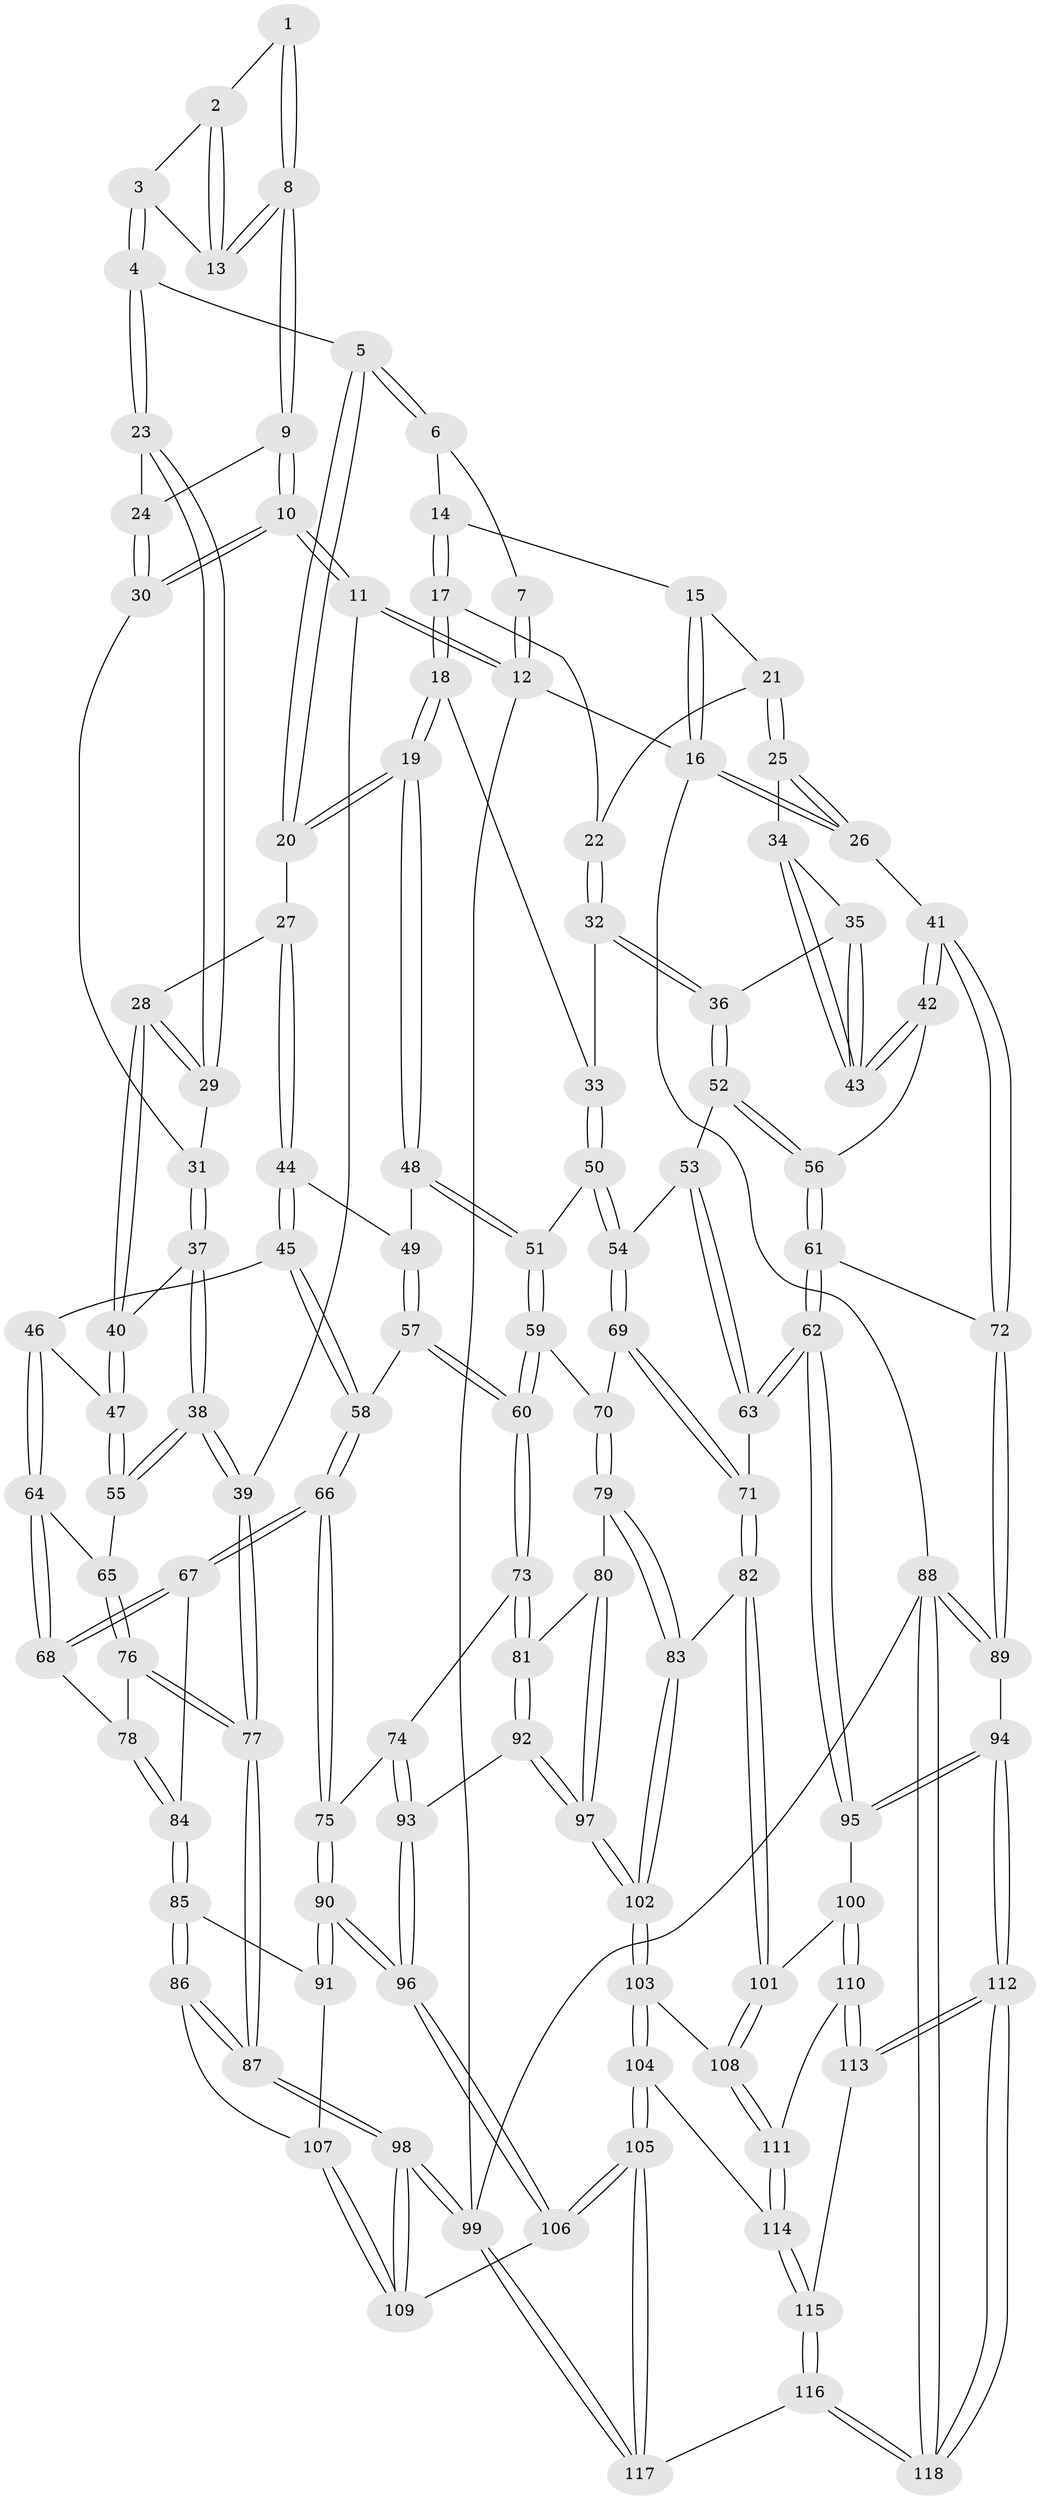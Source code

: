 // Generated by graph-tools (version 1.1) at 2025/03/03/09/25 03:03:26]
// undirected, 118 vertices, 292 edges
graph export_dot {
graph [start="1"]
  node [color=gray90,style=filled];
  1 [pos="+0.04282275798602873+0"];
  2 [pos="+0.09142145747037883+0"];
  3 [pos="+0.13877531532816043+0.06056276935288538"];
  4 [pos="+0.18915652450692788+0.11312572664140912"];
  5 [pos="+0.338693536550609+0.04750270844257164"];
  6 [pos="+0.476896702614975+0"];
  7 [pos="+0+0"];
  8 [pos="+0.02941007788387587+0.12534833043457222"];
  9 [pos="+0.004880138876587251+0.15630091473241953"];
  10 [pos="+0+0.20494831683700052"];
  11 [pos="+0+0.22130474741863254"];
  12 [pos="+0+0"];
  13 [pos="+0.033725306071615634+0.12235351279204144"];
  14 [pos="+0.546187273054464+0"];
  15 [pos="+0.5469460796833585+0"];
  16 [pos="+1+0"];
  17 [pos="+0.5936163496846992+0.13642628277959482"];
  18 [pos="+0.5168687427696317+0.2548419009534654"];
  19 [pos="+0.5023123957347987+0.27313766502909653"];
  20 [pos="+0.3658149019108446+0.19368279680493924"];
  21 [pos="+0.825563462872484+0.12585440022283237"];
  22 [pos="+0.7445309288663753+0.21548727861075437"];
  23 [pos="+0.18142107101474705+0.14555459281990643"];
  24 [pos="+0.10673954853283972+0.17876692188906818"];
  25 [pos="+1+0.0200744780535724"];
  26 [pos="+1+0"];
  27 [pos="+0.26146674846672385+0.2702938134746712"];
  28 [pos="+0.2479912687031274+0.26312681301993635"];
  29 [pos="+0.21206911728324213+0.22373101371876786"];
  30 [pos="+0.08299815377932782+0.261910994863998"];
  31 [pos="+0.09840060846536874+0.2847143890986194"];
  32 [pos="+0.7722265059701748+0.28906445803561565"];
  33 [pos="+0.7081890111197762+0.31446805762116015"];
  34 [pos="+0.9662201972617497+0.2033646978568302"];
  35 [pos="+0.8181683772919156+0.3053037226172399"];
  36 [pos="+0.7904887144639902+0.30709131081479607"];
  37 [pos="+0.10095403160610389+0.34596413140974885"];
  38 [pos="+0+0.41233035697026527"];
  39 [pos="+0+0.39780628583440086"];
  40 [pos="+0.1181726759938463+0.35380406932233827"];
  41 [pos="+1+0.44227579383654425"];
  42 [pos="+0.9784857061892558+0.4153599173836138"];
  43 [pos="+0.9400182926310586+0.3739728462018616"];
  44 [pos="+0.27889108391869405+0.31819452784773583"];
  45 [pos="+0.21580911186453164+0.4290417063913811"];
  46 [pos="+0.18399513054034125+0.4299048568627508"];
  47 [pos="+0.18334208809434413+0.4296940043112205"];
  48 [pos="+0.49630123523188796+0.3352298934369813"];
  49 [pos="+0.37702342868970945+0.36233633005331195"];
  50 [pos="+0.571702630684111+0.40278776153384227"];
  51 [pos="+0.5244441789330052+0.38563137182247137"];
  52 [pos="+0.7809778119029076+0.3833481087270966"];
  53 [pos="+0.7425680965358065+0.432349282649062"];
  54 [pos="+0.6170095172287805+0.4419569329481705"];
  55 [pos="+0.06829802139623926+0.49317338555116896"];
  56 [pos="+0.8812004421593129+0.47373093121820814"];
  57 [pos="+0.3333211930736948+0.46193330242407027"];
  58 [pos="+0.2591632373733615+0.4688951962783562"];
  59 [pos="+0.48437072826045274+0.4734666268592882"];
  60 [pos="+0.4185547068631635+0.5480593844473047"];
  61 [pos="+0.8583796568108853+0.5460722517259049"];
  62 [pos="+0.8242178764830186+0.6336658494783401"];
  63 [pos="+0.7756532678771533+0.607256924046854"];
  64 [pos="+0.16588064283470155+0.5263343215053731"];
  65 [pos="+0.06925054215423893+0.49602660423503864"];
  66 [pos="+0.25270314110774017+0.5910947139470987"];
  67 [pos="+0.22550877801640137+0.5824349292381533"];
  68 [pos="+0.16763128048454967+0.5411000219869565"];
  69 [pos="+0.6320454434860506+0.5170839298845396"];
  70 [pos="+0.5628707999863135+0.5593496029061159"];
  71 [pos="+0.7024442123925275+0.601976734272833"];
  72 [pos="+1+0.4557279169472633"];
  73 [pos="+0.41671915717320884+0.5599839154953921"];
  74 [pos="+0.31536279742454265+0.6021777619898642"];
  75 [pos="+0.255297410889152+0.5952265808744123"];
  76 [pos="+0.08310983188496829+0.5708897150047395"];
  77 [pos="+0+0.6478205790866542"];
  78 [pos="+0.08892069142354213+0.5770401762198679"];
  79 [pos="+0.5383572441923432+0.6550220202733467"];
  80 [pos="+0.46116038942814963+0.6133255856834064"];
  81 [pos="+0.4347470830385314+0.5878523847225017"];
  82 [pos="+0.5760686355698968+0.6816208571468075"];
  83 [pos="+0.5479765442081389+0.6668632690979965"];
  84 [pos="+0.10089063913032167+0.6118483458178293"];
  85 [pos="+0.10088457622291233+0.6174203474192618"];
  86 [pos="+0+0.6742989261432697"];
  87 [pos="+0+0.6608619966591616"];
  88 [pos="+1+1"];
  89 [pos="+1+0.7192494541436224"];
  90 [pos="+0.20314799266681022+0.7114209437376563"];
  91 [pos="+0.11470879344348914+0.6915656918938353"];
  92 [pos="+0.3623586136126255+0.7130999791355322"];
  93 [pos="+0.341055820989575+0.6934495757592234"];
  94 [pos="+0.883357057861657+0.6812449866370807"];
  95 [pos="+0.8465124136677741+0.6660814066763698"];
  96 [pos="+0.2084807968421283+0.7201591542814214"];
  97 [pos="+0.39012257225940045+0.7726566617294821"];
  98 [pos="+0+1"];
  99 [pos="+0+1"];
  100 [pos="+0.799149843494544+0.7172162395588981"];
  101 [pos="+0.5931775767307331+0.7408594916281818"];
  102 [pos="+0.3947309913411358+0.7957957876267145"];
  103 [pos="+0.3928199056689474+0.8066326889747246"];
  104 [pos="+0.37279542762391427+0.8499491679511603"];
  105 [pos="+0.3220667403668619+0.9266783837216144"];
  106 [pos="+0.25875920942500236+0.8838876104631799"];
  107 [pos="+0.06635578186903149+0.7228903120423066"];
  108 [pos="+0.5943402991471405+0.7758832907409248"];
  109 [pos="+0.07811828806534972+0.8836270465198707"];
  110 [pos="+0.749377995423936+0.7980020458644245"];
  111 [pos="+0.6124390910721876+0.8240891724142351"];
  112 [pos="+0.8416962864753266+0.9766508448271344"];
  113 [pos="+0.7819791408484054+0.9255667100529676"];
  114 [pos="+0.6102977197936471+0.8337514176897192"];
  115 [pos="+0.6098333112026827+0.9111926635351458"];
  116 [pos="+0.454832980913379+1"];
  117 [pos="+0.39683406094245244+1"];
  118 [pos="+1+1"];
  1 -- 2;
  1 -- 8;
  1 -- 8;
  2 -- 3;
  2 -- 13;
  2 -- 13;
  3 -- 4;
  3 -- 4;
  3 -- 13;
  4 -- 5;
  4 -- 23;
  4 -- 23;
  5 -- 6;
  5 -- 6;
  5 -- 20;
  5 -- 20;
  6 -- 7;
  6 -- 14;
  7 -- 12;
  7 -- 12;
  8 -- 9;
  8 -- 9;
  8 -- 13;
  8 -- 13;
  9 -- 10;
  9 -- 10;
  9 -- 24;
  10 -- 11;
  10 -- 11;
  10 -- 30;
  10 -- 30;
  11 -- 12;
  11 -- 12;
  11 -- 39;
  12 -- 16;
  12 -- 99;
  14 -- 15;
  14 -- 17;
  14 -- 17;
  15 -- 16;
  15 -- 16;
  15 -- 21;
  16 -- 26;
  16 -- 26;
  16 -- 88;
  17 -- 18;
  17 -- 18;
  17 -- 22;
  18 -- 19;
  18 -- 19;
  18 -- 33;
  19 -- 20;
  19 -- 20;
  19 -- 48;
  19 -- 48;
  20 -- 27;
  21 -- 22;
  21 -- 25;
  21 -- 25;
  22 -- 32;
  22 -- 32;
  23 -- 24;
  23 -- 29;
  23 -- 29;
  24 -- 30;
  24 -- 30;
  25 -- 26;
  25 -- 26;
  25 -- 34;
  26 -- 41;
  27 -- 28;
  27 -- 44;
  27 -- 44;
  28 -- 29;
  28 -- 29;
  28 -- 40;
  28 -- 40;
  29 -- 31;
  30 -- 31;
  31 -- 37;
  31 -- 37;
  32 -- 33;
  32 -- 36;
  32 -- 36;
  33 -- 50;
  33 -- 50;
  34 -- 35;
  34 -- 43;
  34 -- 43;
  35 -- 36;
  35 -- 43;
  35 -- 43;
  36 -- 52;
  36 -- 52;
  37 -- 38;
  37 -- 38;
  37 -- 40;
  38 -- 39;
  38 -- 39;
  38 -- 55;
  38 -- 55;
  39 -- 77;
  39 -- 77;
  40 -- 47;
  40 -- 47;
  41 -- 42;
  41 -- 42;
  41 -- 72;
  41 -- 72;
  42 -- 43;
  42 -- 43;
  42 -- 56;
  44 -- 45;
  44 -- 45;
  44 -- 49;
  45 -- 46;
  45 -- 58;
  45 -- 58;
  46 -- 47;
  46 -- 64;
  46 -- 64;
  47 -- 55;
  47 -- 55;
  48 -- 49;
  48 -- 51;
  48 -- 51;
  49 -- 57;
  49 -- 57;
  50 -- 51;
  50 -- 54;
  50 -- 54;
  51 -- 59;
  51 -- 59;
  52 -- 53;
  52 -- 56;
  52 -- 56;
  53 -- 54;
  53 -- 63;
  53 -- 63;
  54 -- 69;
  54 -- 69;
  55 -- 65;
  56 -- 61;
  56 -- 61;
  57 -- 58;
  57 -- 60;
  57 -- 60;
  58 -- 66;
  58 -- 66;
  59 -- 60;
  59 -- 60;
  59 -- 70;
  60 -- 73;
  60 -- 73;
  61 -- 62;
  61 -- 62;
  61 -- 72;
  62 -- 63;
  62 -- 63;
  62 -- 95;
  62 -- 95;
  63 -- 71;
  64 -- 65;
  64 -- 68;
  64 -- 68;
  65 -- 76;
  65 -- 76;
  66 -- 67;
  66 -- 67;
  66 -- 75;
  66 -- 75;
  67 -- 68;
  67 -- 68;
  67 -- 84;
  68 -- 78;
  69 -- 70;
  69 -- 71;
  69 -- 71;
  70 -- 79;
  70 -- 79;
  71 -- 82;
  71 -- 82;
  72 -- 89;
  72 -- 89;
  73 -- 74;
  73 -- 81;
  73 -- 81;
  74 -- 75;
  74 -- 93;
  74 -- 93;
  75 -- 90;
  75 -- 90;
  76 -- 77;
  76 -- 77;
  76 -- 78;
  77 -- 87;
  77 -- 87;
  78 -- 84;
  78 -- 84;
  79 -- 80;
  79 -- 83;
  79 -- 83;
  80 -- 81;
  80 -- 97;
  80 -- 97;
  81 -- 92;
  81 -- 92;
  82 -- 83;
  82 -- 101;
  82 -- 101;
  83 -- 102;
  83 -- 102;
  84 -- 85;
  84 -- 85;
  85 -- 86;
  85 -- 86;
  85 -- 91;
  86 -- 87;
  86 -- 87;
  86 -- 107;
  87 -- 98;
  87 -- 98;
  88 -- 89;
  88 -- 89;
  88 -- 118;
  88 -- 118;
  88 -- 99;
  89 -- 94;
  90 -- 91;
  90 -- 91;
  90 -- 96;
  90 -- 96;
  91 -- 107;
  92 -- 93;
  92 -- 97;
  92 -- 97;
  93 -- 96;
  93 -- 96;
  94 -- 95;
  94 -- 95;
  94 -- 112;
  94 -- 112;
  95 -- 100;
  96 -- 106;
  96 -- 106;
  97 -- 102;
  97 -- 102;
  98 -- 99;
  98 -- 99;
  98 -- 109;
  98 -- 109;
  99 -- 117;
  99 -- 117;
  100 -- 101;
  100 -- 110;
  100 -- 110;
  101 -- 108;
  101 -- 108;
  102 -- 103;
  102 -- 103;
  103 -- 104;
  103 -- 104;
  103 -- 108;
  104 -- 105;
  104 -- 105;
  104 -- 114;
  105 -- 106;
  105 -- 106;
  105 -- 117;
  105 -- 117;
  106 -- 109;
  107 -- 109;
  107 -- 109;
  108 -- 111;
  108 -- 111;
  110 -- 111;
  110 -- 113;
  110 -- 113;
  111 -- 114;
  111 -- 114;
  112 -- 113;
  112 -- 113;
  112 -- 118;
  112 -- 118;
  113 -- 115;
  114 -- 115;
  114 -- 115;
  115 -- 116;
  115 -- 116;
  116 -- 117;
  116 -- 118;
  116 -- 118;
}

